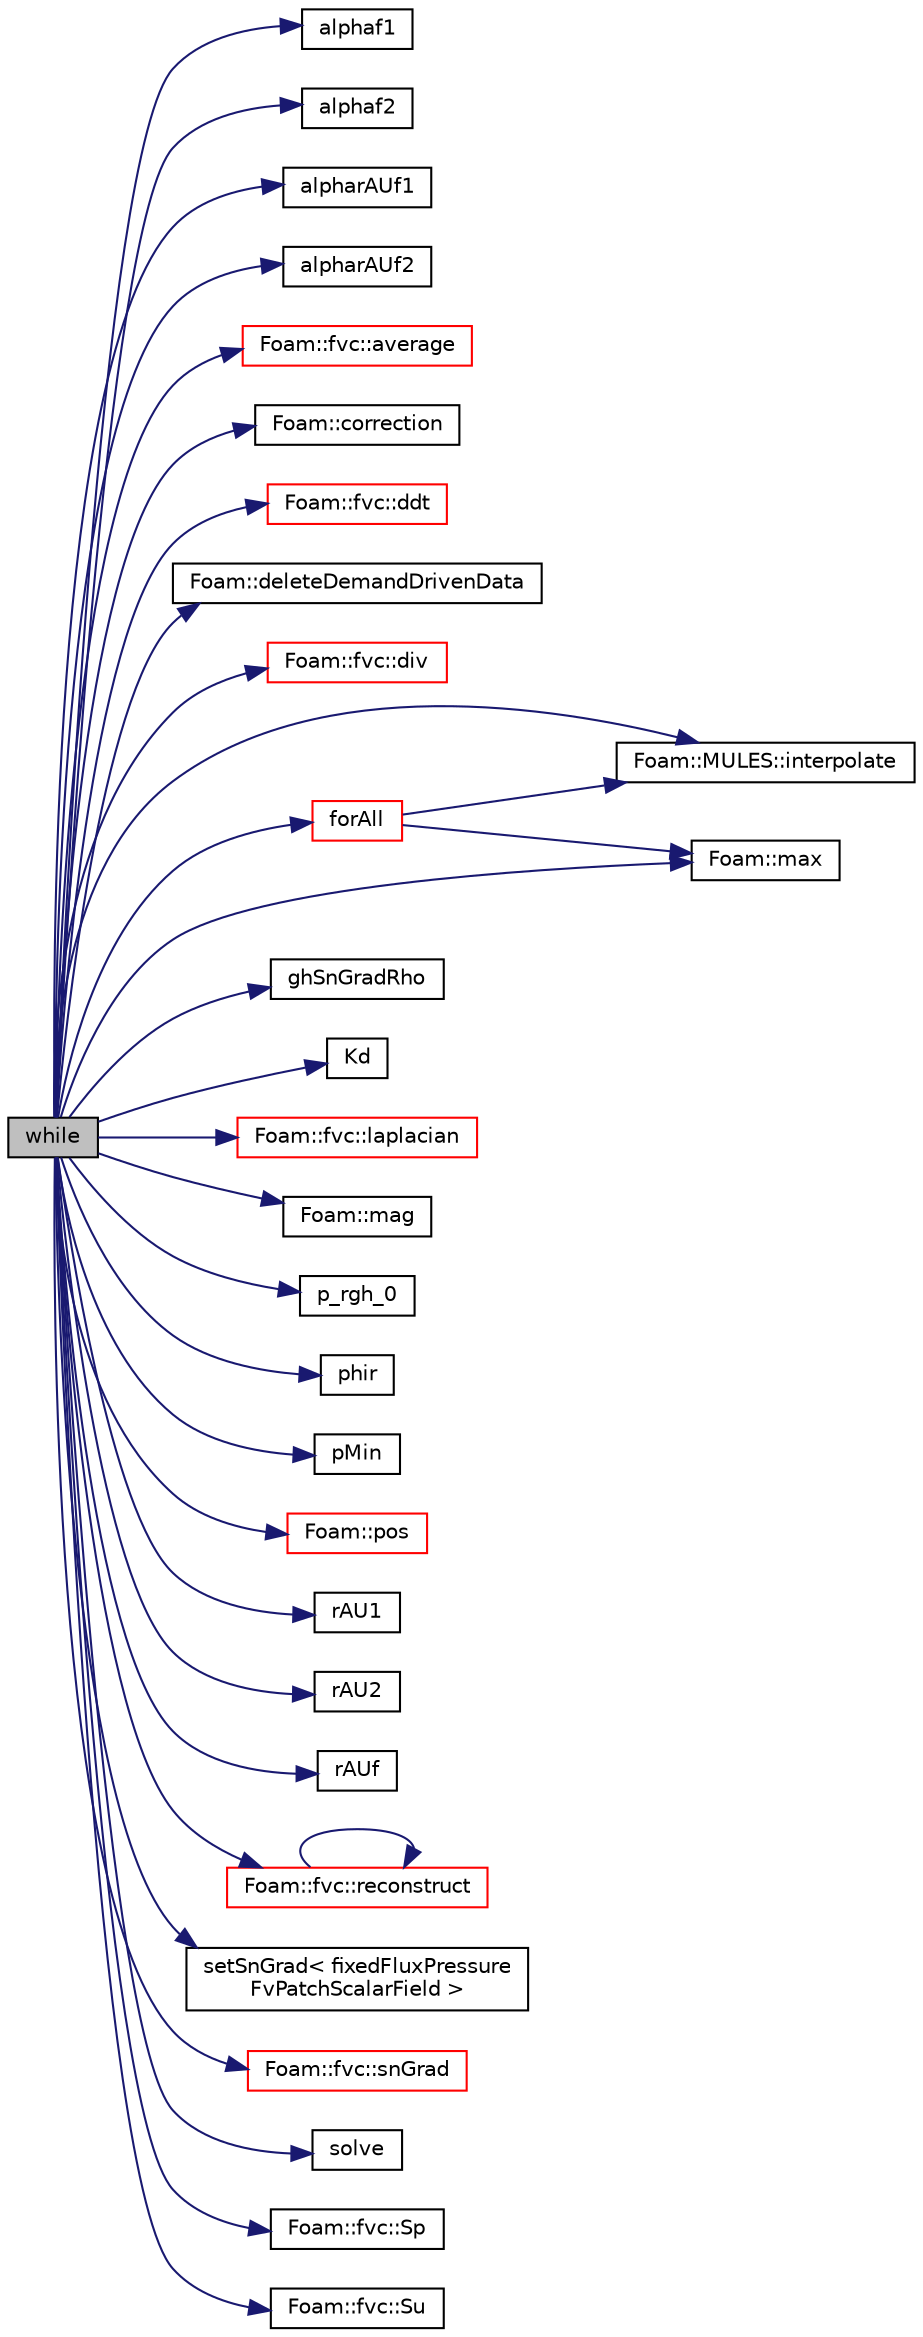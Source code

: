 digraph "while"
{
  bgcolor="transparent";
  edge [fontname="Helvetica",fontsize="10",labelfontname="Helvetica",labelfontsize="10"];
  node [fontname="Helvetica",fontsize="10",shape=record];
  rankdir="LR";
  Node1 [label="while",height=0.2,width=0.4,color="black", fillcolor="grey75", style="filled", fontcolor="black"];
  Node1 -> Node2 [color="midnightblue",fontsize="10",style="solid",fontname="Helvetica"];
  Node2 [label="alphaf1",height=0.2,width=0.4,color="black",URL="$a03087.html#a56ffcaedadad19bec661b0b110fea575"];
  Node1 -> Node3 [color="midnightblue",fontsize="10",style="solid",fontname="Helvetica"];
  Node3 [label="alphaf2",height=0.2,width=0.4,color="black",URL="$a03087.html#ab75560d8f7fca946379806e8582e0fff"];
  Node1 -> Node4 [color="midnightblue",fontsize="10",style="solid",fontname="Helvetica"];
  Node4 [label="alpharAUf1",height=0.2,width=0.4,color="black",URL="$a03087.html#a482b6c42bdc6748eff2090cd701aca19"];
  Node1 -> Node5 [color="midnightblue",fontsize="10",style="solid",fontname="Helvetica"];
  Node5 [label="alpharAUf2",height=0.2,width=0.4,color="black",URL="$a03087.html#a9e4e0fa3d286b5acfc8c6e298ac0040e"];
  Node1 -> Node6 [color="midnightblue",fontsize="10",style="solid",fontname="Helvetica"];
  Node6 [label="Foam::fvc::average",height=0.2,width=0.4,color="red",URL="$a11014.html#a081533edd829853720cd0cbb61c5d49f",tooltip="Area-weighted average a surfaceField creating a volField. "];
  Node1 -> Node7 [color="midnightblue",fontsize="10",style="solid",fontname="Helvetica"];
  Node7 [label="Foam::correction",height=0.2,width=0.4,color="black",URL="$a10979.html#aa5166e83cc970d681cdb0246482047e8",tooltip="Return the correction form of the given matrix. "];
  Node1 -> Node8 [color="midnightblue",fontsize="10",style="solid",fontname="Helvetica"];
  Node8 [label="Foam::fvc::ddt",height=0.2,width=0.4,color="red",URL="$a11014.html#a5dc871206ab86042756c8ccfdc5797ad"];
  Node1 -> Node9 [color="midnightblue",fontsize="10",style="solid",fontname="Helvetica"];
  Node9 [label="Foam::deleteDemandDrivenData",height=0.2,width=0.4,color="black",URL="$a10979.html#a676ff999562d389fd174d693e17d230a"];
  Node1 -> Node10 [color="midnightblue",fontsize="10",style="solid",fontname="Helvetica"];
  Node10 [label="Foam::fvc::div",height=0.2,width=0.4,color="red",URL="$a11014.html#a585533948ad80abfe589d920c641f251"];
  Node1 -> Node11 [color="midnightblue",fontsize="10",style="solid",fontname="Helvetica"];
  Node11 [label="forAll",height=0.2,width=0.4,color="red",URL="$a03086.html#a3a6dfa236873b1e0df07a723bccf5222"];
  Node11 -> Node12 [color="midnightblue",fontsize="10",style="solid",fontname="Helvetica"];
  Node12 [label="Foam::MULES::interpolate",height=0.2,width=0.4,color="black",URL="$a11038.html#a4d62f21551985d814104861e7c1d9b4f"];
  Node11 -> Node13 [color="midnightblue",fontsize="10",style="solid",fontname="Helvetica"];
  Node13 [label="Foam::max",height=0.2,width=0.4,color="black",URL="$a10979.html#ac993e906cf2774ae77e666bc24e81733"];
  Node1 -> Node14 [color="midnightblue",fontsize="10",style="solid",fontname="Helvetica"];
  Node14 [label="ghSnGradRho",height=0.2,width=0.4,color="black",URL="$a03083.html#a9942c1263e3a2593eeb8b3b3d83c3f9b"];
  Node1 -> Node12 [color="midnightblue",fontsize="10",style="solid",fontname="Helvetica"];
  Node1 -> Node15 [color="midnightblue",fontsize="10",style="solid",fontname="Helvetica"];
  Node15 [label="Kd",height=0.2,width=0.4,color="black",URL="$a03087.html#ac12af04093b7d3028d748ad6c355a466"];
  Node1 -> Node16 [color="midnightblue",fontsize="10",style="solid",fontname="Helvetica"];
  Node16 [label="Foam::fvc::laplacian",height=0.2,width=0.4,color="red",URL="$a11014.html#ac75bff389d0405149b204b0d7ac214cd"];
  Node1 -> Node17 [color="midnightblue",fontsize="10",style="solid",fontname="Helvetica"];
  Node17 [label="Foam::mag",height=0.2,width=0.4,color="black",URL="$a10979.html#a929da2a3fdcf3dacbbe0487d3a330dae"];
  Node1 -> Node13 [color="midnightblue",fontsize="10",style="solid",fontname="Helvetica"];
  Node1 -> Node18 [color="midnightblue",fontsize="10",style="solid",fontname="Helvetica"];
  Node18 [label="p_rgh_0",height=0.2,width=0.4,color="black",URL="$a03075.html#a334f791ac62072f36a4207b1994c1cc1"];
  Node1 -> Node19 [color="midnightblue",fontsize="10",style="solid",fontname="Helvetica"];
  Node19 [label="phir",height=0.2,width=0.4,color="black",URL="$a03386.html#a4467c6170d33d993a4e646952bde9020"];
  Node1 -> Node20 [color="midnightblue",fontsize="10",style="solid",fontname="Helvetica"];
  Node20 [label="pMin",height=0.2,width=0.4,color="black",URL="$a04622.html#a48bbce368545974bebafe3faccb1040b"];
  Node1 -> Node21 [color="midnightblue",fontsize="10",style="solid",fontname="Helvetica"];
  Node21 [label="Foam::pos",height=0.2,width=0.4,color="red",URL="$a10979.html#a09a190b59f3d01b258bca0fa964a6212"];
  Node1 -> Node22 [color="midnightblue",fontsize="10",style="solid",fontname="Helvetica"];
  Node22 [label="rAU1",height=0.2,width=0.4,color="black",URL="$a03087.html#a2c9f9b40ebdf731cc37c38eab8977d44"];
  Node1 -> Node23 [color="midnightblue",fontsize="10",style="solid",fontname="Helvetica"];
  Node23 [label="rAU2",height=0.2,width=0.4,color="black",URL="$a03087.html#a980a98cf85cda183ad754b3d45380f15"];
  Node1 -> Node24 [color="midnightblue",fontsize="10",style="solid",fontname="Helvetica"];
  Node24 [label="rAUf",height=0.2,width=0.4,color="black",URL="$a03052.html#ae693ae4c2085edc7ebb2aac47e046b2d"];
  Node1 -> Node25 [color="midnightblue",fontsize="10",style="solid",fontname="Helvetica"];
  Node25 [label="Foam::fvc::reconstruct",height=0.2,width=0.4,color="red",URL="$a11014.html#ad8a6471328adb4cddcc0d4cedfa39ca2"];
  Node25 -> Node25 [color="midnightblue",fontsize="10",style="solid",fontname="Helvetica"];
  Node1 -> Node26 [color="midnightblue",fontsize="10",style="solid",fontname="Helvetica"];
  Node26 [label="setSnGrad\< fixedFluxPressure\lFvPatchScalarField \>",height=0.2,width=0.4,color="black",URL="$a03083.html#aa1e9fe758d9f04ebe4c38b0836075716"];
  Node1 -> Node27 [color="midnightblue",fontsize="10",style="solid",fontname="Helvetica"];
  Node27 [label="Foam::fvc::snGrad",height=0.2,width=0.4,color="red",URL="$a11014.html#a15da734ee906cb52cf17937ab84c41a0"];
  Node1 -> Node28 [color="midnightblue",fontsize="10",style="solid",fontname="Helvetica"];
  Node28 [label="solve",height=0.2,width=0.4,color="black",URL="$a03069.html#a63a249aff939702e1f4e9e11464c663c"];
  Node1 -> Node29 [color="midnightblue",fontsize="10",style="solid",fontname="Helvetica"];
  Node29 [label="Foam::fvc::Sp",height=0.2,width=0.4,color="black",URL="$a11014.html#acb372005d973de14c63c97ba57a82d99"];
  Node1 -> Node30 [color="midnightblue",fontsize="10",style="solid",fontname="Helvetica"];
  Node30 [label="Foam::fvc::Su",height=0.2,width=0.4,color="black",URL="$a11014.html#ac92e296062b7b025a96b82351c1d9b89"];
}
